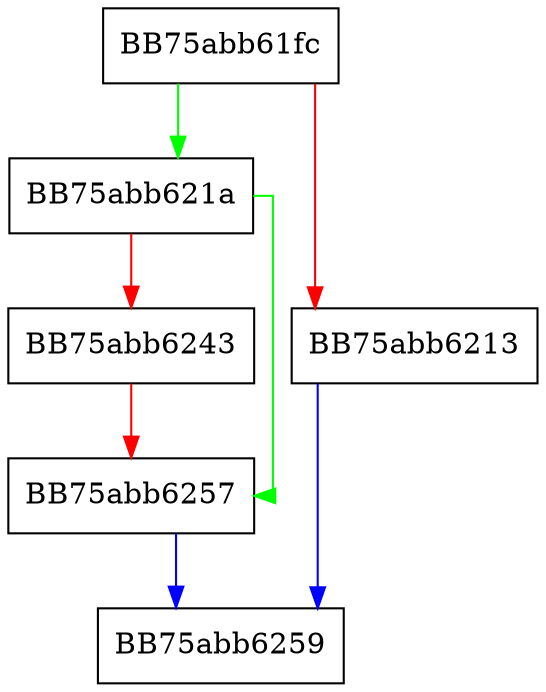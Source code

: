 digraph TryUsing {
  node [shape="box"];
  graph [splines=ortho];
  BB75abb61fc -> BB75abb621a [color="green"];
  BB75abb61fc -> BB75abb6213 [color="red"];
  BB75abb6213 -> BB75abb6259 [color="blue"];
  BB75abb621a -> BB75abb6257 [color="green"];
  BB75abb621a -> BB75abb6243 [color="red"];
  BB75abb6243 -> BB75abb6257 [color="red"];
  BB75abb6257 -> BB75abb6259 [color="blue"];
}